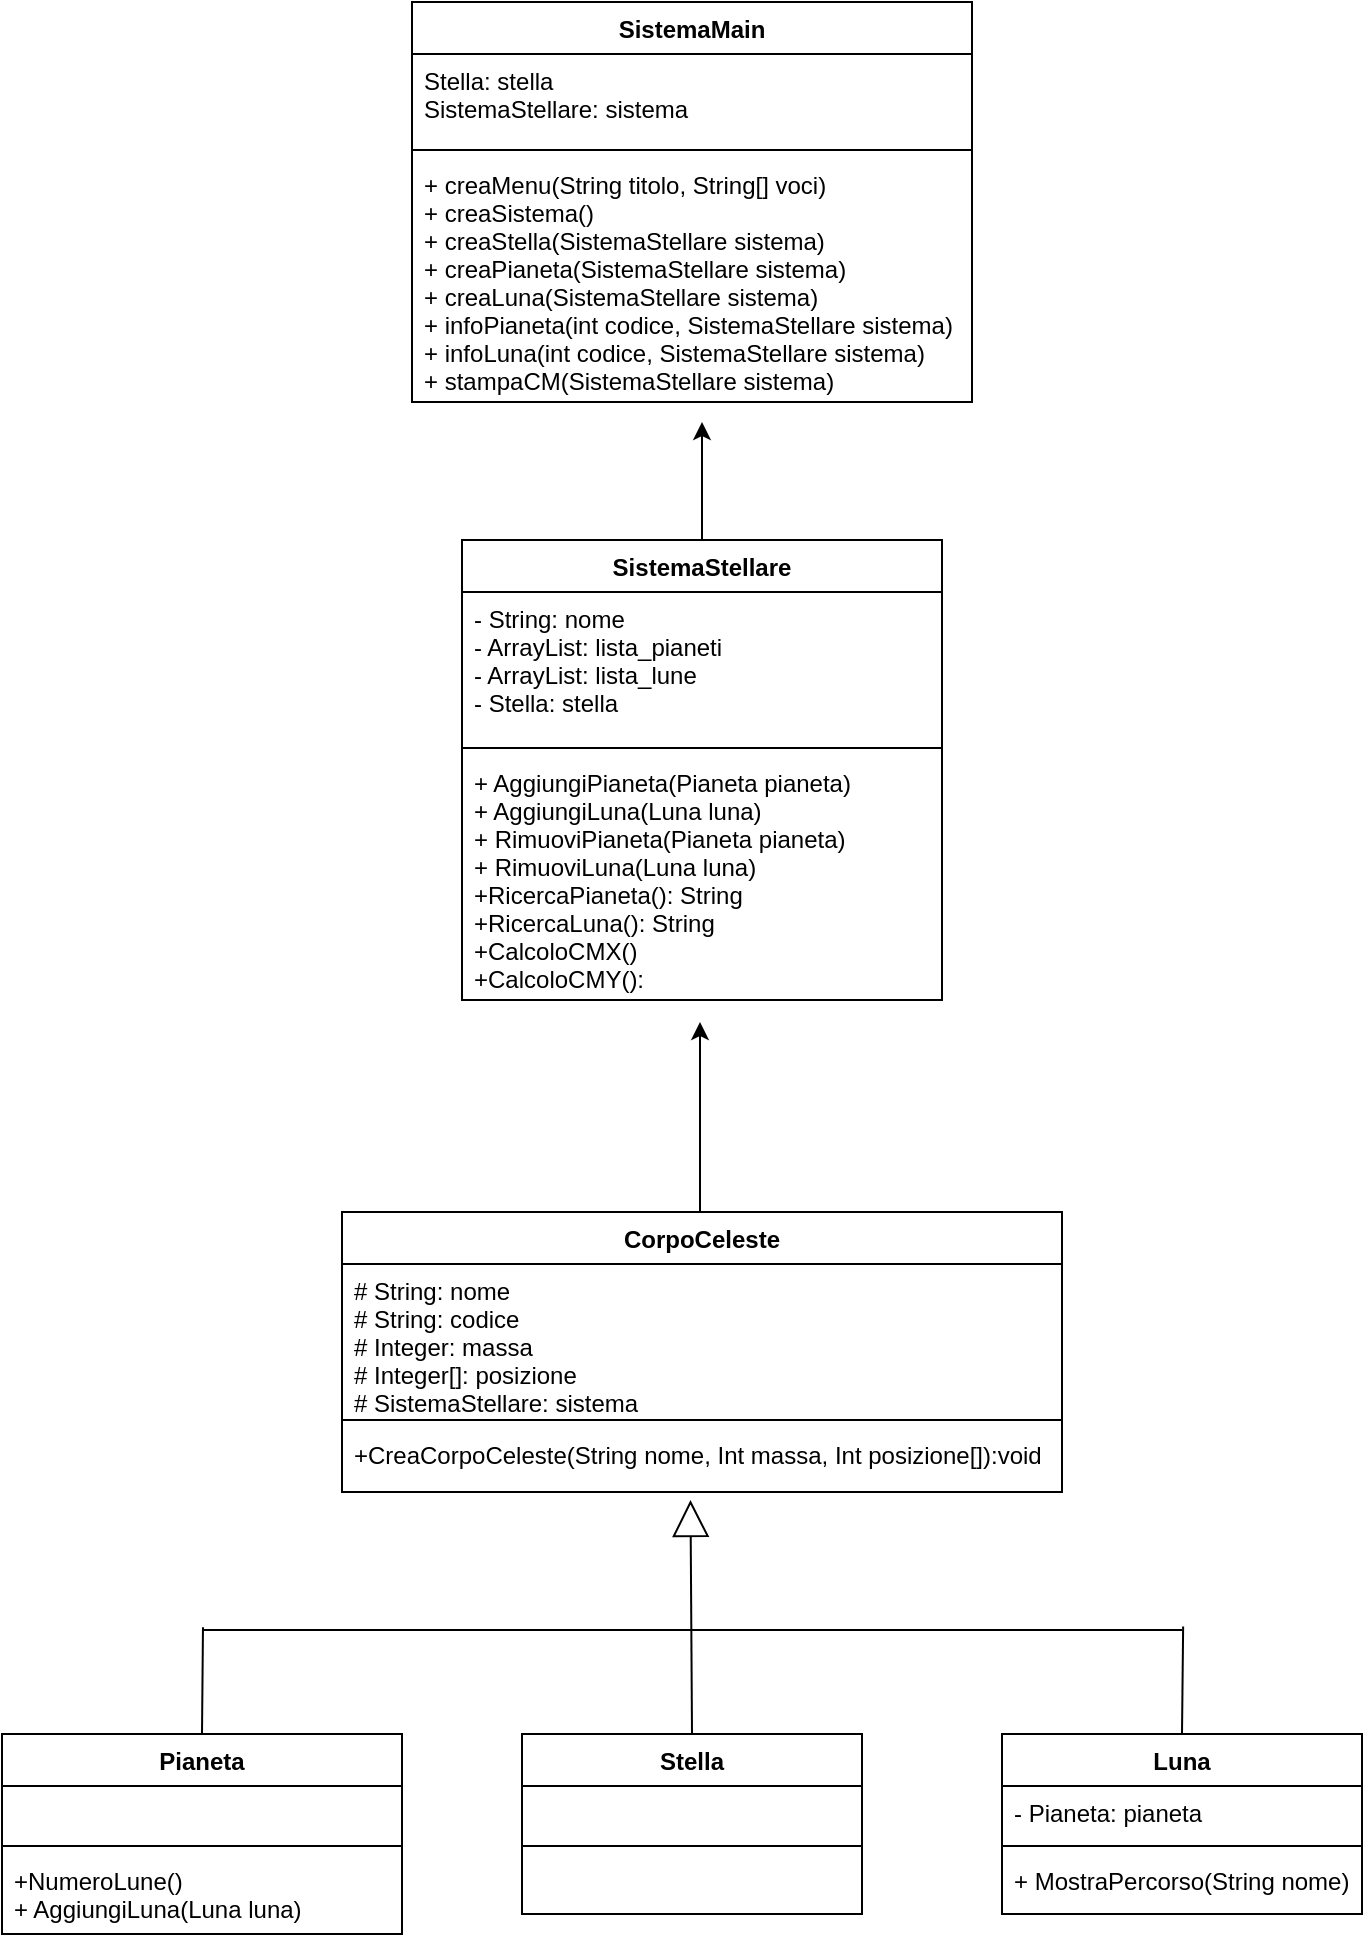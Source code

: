 <mxfile version="10.6.0" type="github"><diagram id="hJKmavVHtOAZ3ljsOrbP" name="Page-1"><mxGraphModel dx="1169" dy="511" grid="1" gridSize="10" guides="1" tooltips="1" connect="1" arrows="1" fold="1" page="1" pageScale="1" pageWidth="827" pageHeight="1169" math="0" shadow="0"><root><mxCell id="0"/><mxCell id="1" parent="0"/><mxCell id="A-3Bd3ywqI6BYNm0aunX-8" style="edgeStyle=orthogonalEdgeStyle;rounded=0;orthogonalLoop=1;jettySize=auto;html=1;exitX=0.5;exitY=0;exitDx=0;exitDy=0;" edge="1" parent="1" source="sxyOaQ4KPQX8f57YssqR-1"><mxGeometry relative="1" as="geometry"><mxPoint x="423" y="210" as="targetPoint"/></mxGeometry></mxCell><mxCell id="sxyOaQ4KPQX8f57YssqR-1" value="SistemaStellare" style="swimlane;fontStyle=1;align=center;verticalAlign=top;childLayout=stackLayout;horizontal=1;startSize=26;horizontalStack=0;resizeParent=1;resizeParentMax=0;resizeLast=0;collapsible=1;marginBottom=0;" parent="1" vertex="1"><mxGeometry x="303" y="269" width="240" height="230" as="geometry"/></mxCell><mxCell id="sxyOaQ4KPQX8f57YssqR-2" value="- String: nome&#10;- ArrayList: lista_pianeti&#10;- ArrayList: lista_lune&#10;- Stella: stella&#10;" style="text;strokeColor=none;fillColor=none;align=left;verticalAlign=top;spacingLeft=4;spacingRight=4;overflow=hidden;rotatable=0;points=[[0,0.5],[1,0.5]];portConstraint=eastwest;" parent="sxyOaQ4KPQX8f57YssqR-1" vertex="1"><mxGeometry y="26" width="240" height="74" as="geometry"/></mxCell><mxCell id="sxyOaQ4KPQX8f57YssqR-3" value="" style="line;strokeWidth=1;fillColor=none;align=left;verticalAlign=middle;spacingTop=-1;spacingLeft=3;spacingRight=3;rotatable=0;labelPosition=right;points=[];portConstraint=eastwest;" parent="sxyOaQ4KPQX8f57YssqR-1" vertex="1"><mxGeometry y="100" width="240" height="8" as="geometry"/></mxCell><mxCell id="sxyOaQ4KPQX8f57YssqR-4" value="+ AggiungiPianeta(Pianeta pianeta)&#10;+ AggiungiLuna(Luna luna)&#10;+ RimuoviPianeta(Pianeta pianeta)&#10;+ RimuoviLuna(Luna luna)&#10;+RicercaPianeta(): String&#10;+RicercaLuna(): String&#10;+CalcoloCMX()&#10;+CalcoloCMY():&#10;" style="text;strokeColor=none;fillColor=none;align=left;verticalAlign=top;spacingLeft=4;spacingRight=4;overflow=hidden;rotatable=0;points=[[0,0.5],[1,0.5]];portConstraint=eastwest;" parent="sxyOaQ4KPQX8f57YssqR-1" vertex="1"><mxGeometry y="108" width="240" height="122" as="geometry"/></mxCell><mxCell id="sxyOaQ4KPQX8f57YssqR-33" style="edgeStyle=orthogonalEdgeStyle;rounded=0;orthogonalLoop=1;jettySize=auto;html=1;exitX=0.5;exitY=0;exitDx=0;exitDy=0;" parent="1" source="sxyOaQ4KPQX8f57YssqR-5" edge="1"><mxGeometry relative="1" as="geometry"><mxPoint x="422" y="510" as="targetPoint"/><mxPoint x="427" y="606" as="sourcePoint"/><Array as="points"><mxPoint x="422" y="605"/></Array></mxGeometry></mxCell><mxCell id="sxyOaQ4KPQX8f57YssqR-5" value="CorpoCeleste" style="swimlane;fontStyle=1;align=center;verticalAlign=top;childLayout=stackLayout;horizontal=1;startSize=26;horizontalStack=0;resizeParent=1;resizeParentMax=0;resizeLast=0;collapsible=1;marginBottom=0;" parent="1" vertex="1"><mxGeometry x="243" y="605" width="360" height="140" as="geometry"/></mxCell><mxCell id="sxyOaQ4KPQX8f57YssqR-6" value="# String: nome&#10;# String: codice&#10;# Integer: massa&#10;# Integer[]: posizione&#10;# SistemaStellare: sistema" style="text;strokeColor=none;fillColor=none;align=left;verticalAlign=top;spacingLeft=4;spacingRight=4;overflow=hidden;rotatable=0;points=[[0,0.5],[1,0.5]];portConstraint=eastwest;" parent="sxyOaQ4KPQX8f57YssqR-5" vertex="1"><mxGeometry y="26" width="360" height="74" as="geometry"/></mxCell><mxCell id="sxyOaQ4KPQX8f57YssqR-7" value="" style="line;strokeWidth=1;fillColor=none;align=left;verticalAlign=middle;spacingTop=-1;spacingLeft=3;spacingRight=3;rotatable=0;labelPosition=right;points=[];portConstraint=eastwest;" parent="sxyOaQ4KPQX8f57YssqR-5" vertex="1"><mxGeometry y="100" width="360" height="8" as="geometry"/></mxCell><mxCell id="sxyOaQ4KPQX8f57YssqR-8" value="+CreaCorpoCeleste(String nome, Int massa, Int posizione[]):void" style="text;strokeColor=none;fillColor=none;align=left;verticalAlign=top;spacingLeft=4;spacingRight=4;overflow=hidden;rotatable=0;points=[[0,0.5],[1,0.5]];portConstraint=eastwest;" parent="sxyOaQ4KPQX8f57YssqR-5" vertex="1"><mxGeometry y="108" width="360" height="32" as="geometry"/></mxCell><mxCell id="sxyOaQ4KPQX8f57YssqR-9" value="Stella" style="swimlane;fontStyle=1;align=center;verticalAlign=top;childLayout=stackLayout;horizontal=1;startSize=26;horizontalStack=0;resizeParent=1;resizeParentMax=0;resizeLast=0;collapsible=1;marginBottom=0;" parent="1" vertex="1"><mxGeometry x="333" y="866" width="170" height="90" as="geometry"/></mxCell><mxCell id="sxyOaQ4KPQX8f57YssqR-10" value=" " style="text;strokeColor=none;fillColor=none;align=left;verticalAlign=top;spacingLeft=4;spacingRight=4;overflow=hidden;rotatable=0;points=[[0,0.5],[1,0.5]];portConstraint=eastwest;" parent="sxyOaQ4KPQX8f57YssqR-9" vertex="1"><mxGeometry y="26" width="170" height="26" as="geometry"/></mxCell><mxCell id="sxyOaQ4KPQX8f57YssqR-11" value="" style="line;strokeWidth=1;fillColor=none;align=left;verticalAlign=middle;spacingTop=-1;spacingLeft=3;spacingRight=3;rotatable=0;labelPosition=right;points=[];portConstraint=eastwest;" parent="sxyOaQ4KPQX8f57YssqR-9" vertex="1"><mxGeometry y="52" width="170" height="8" as="geometry"/></mxCell><mxCell id="sxyOaQ4KPQX8f57YssqR-12" value=" " style="text;strokeColor=none;fillColor=none;align=left;verticalAlign=top;spacingLeft=4;spacingRight=4;overflow=hidden;rotatable=0;points=[[0,0.5],[1,0.5]];portConstraint=eastwest;" parent="sxyOaQ4KPQX8f57YssqR-9" vertex="1"><mxGeometry y="60" width="170" height="30" as="geometry"/></mxCell><mxCell id="sxyOaQ4KPQX8f57YssqR-13" value="Luna" style="swimlane;fontStyle=1;align=center;verticalAlign=top;childLayout=stackLayout;horizontal=1;startSize=26;horizontalStack=0;resizeParent=1;resizeParentMax=0;resizeLast=0;collapsible=1;marginBottom=0;" parent="1" vertex="1"><mxGeometry x="573" y="866" width="180" height="90" as="geometry"/></mxCell><mxCell id="sxyOaQ4KPQX8f57YssqR-14" value="- Pianeta: pianeta" style="text;strokeColor=none;fillColor=none;align=left;verticalAlign=top;spacingLeft=4;spacingRight=4;overflow=hidden;rotatable=0;points=[[0,0.5],[1,0.5]];portConstraint=eastwest;" parent="sxyOaQ4KPQX8f57YssqR-13" vertex="1"><mxGeometry y="26" width="180" height="26" as="geometry"/></mxCell><mxCell id="sxyOaQ4KPQX8f57YssqR-15" value="" style="line;strokeWidth=1;fillColor=none;align=left;verticalAlign=middle;spacingTop=-1;spacingLeft=3;spacingRight=3;rotatable=0;labelPosition=right;points=[];portConstraint=eastwest;" parent="sxyOaQ4KPQX8f57YssqR-13" vertex="1"><mxGeometry y="52" width="180" height="8" as="geometry"/></mxCell><mxCell id="sxyOaQ4KPQX8f57YssqR-16" value="+ MostraPercorso(String nome)" style="text;strokeColor=none;fillColor=none;align=left;verticalAlign=top;spacingLeft=4;spacingRight=4;overflow=hidden;rotatable=0;points=[[0,0.5],[1,0.5]];portConstraint=eastwest;" parent="sxyOaQ4KPQX8f57YssqR-13" vertex="1"><mxGeometry y="60" width="180" height="30" as="geometry"/></mxCell><mxCell id="sxyOaQ4KPQX8f57YssqR-17" value="Pianeta" style="swimlane;fontStyle=1;align=center;verticalAlign=top;childLayout=stackLayout;horizontal=1;startSize=26;horizontalStack=0;resizeParent=1;resizeParentMax=0;resizeLast=0;collapsible=1;marginBottom=0;" parent="1" vertex="1"><mxGeometry x="73" y="866" width="200" height="100" as="geometry"/></mxCell><mxCell id="sxyOaQ4KPQX8f57YssqR-18" value=" " style="text;strokeColor=none;fillColor=none;align=left;verticalAlign=top;spacingLeft=4;spacingRight=4;overflow=hidden;rotatable=0;points=[[0,0.5],[1,0.5]];portConstraint=eastwest;" parent="sxyOaQ4KPQX8f57YssqR-17" vertex="1"><mxGeometry y="26" width="200" height="26" as="geometry"/></mxCell><mxCell id="sxyOaQ4KPQX8f57YssqR-19" value="" style="line;strokeWidth=1;fillColor=none;align=left;verticalAlign=middle;spacingTop=-1;spacingLeft=3;spacingRight=3;rotatable=0;labelPosition=right;points=[];portConstraint=eastwest;" parent="sxyOaQ4KPQX8f57YssqR-17" vertex="1"><mxGeometry y="52" width="200" height="8" as="geometry"/></mxCell><mxCell id="sxyOaQ4KPQX8f57YssqR-20" value="+NumeroLune()&#10;+ AggiungiLuna(Luna luna)&#10;" style="text;strokeColor=none;fillColor=none;align=left;verticalAlign=top;spacingLeft=4;spacingRight=4;overflow=hidden;rotatable=0;points=[[0,0.5],[1,0.5]];portConstraint=eastwest;" parent="sxyOaQ4KPQX8f57YssqR-17" vertex="1"><mxGeometry y="60" width="200" height="40" as="geometry"/></mxCell><mxCell id="sxyOaQ4KPQX8f57YssqR-22" value="" style="endArrow=block;endSize=16;endFill=0;html=1;exitX=0.5;exitY=0;exitDx=0;exitDy=0;entryX=0.484;entryY=1.125;entryDx=0;entryDy=0;entryPerimeter=0;" parent="1" source="sxyOaQ4KPQX8f57YssqR-9" target="sxyOaQ4KPQX8f57YssqR-8" edge="1"><mxGeometry x="-0.125" y="170" width="160" relative="1" as="geometry"><mxPoint x="213" y="800" as="sourcePoint"/><mxPoint x="403" y="800" as="targetPoint"/><Array as="points"/><mxPoint as="offset"/></mxGeometry></mxCell><mxCell id="sxyOaQ4KPQX8f57YssqR-24" value="" style="line;strokeWidth=1;fillColor=none;align=left;verticalAlign=middle;spacingTop=-1;spacingLeft=3;spacingRight=3;rotatable=0;labelPosition=right;points=[];portConstraint=eastwest;" parent="1" vertex="1"><mxGeometry x="173" y="810" width="490" height="8" as="geometry"/></mxCell><mxCell id="sxyOaQ4KPQX8f57YssqR-28" value="" style="endArrow=none;html=1;exitX=0.5;exitY=0;exitDx=0;exitDy=0;entryX=0.001;entryY=0.321;entryDx=0;entryDy=0;entryPerimeter=0;" parent="1" source="sxyOaQ4KPQX8f57YssqR-17" target="sxyOaQ4KPQX8f57YssqR-24" edge="1"><mxGeometry width="50" height="50" relative="1" as="geometry"><mxPoint x="113" y="850" as="sourcePoint"/><mxPoint x="173" y="820" as="targetPoint"/></mxGeometry></mxCell><mxCell id="sxyOaQ4KPQX8f57YssqR-30" value="" style="endArrow=none;html=1;exitX=0.5;exitY=0;exitDx=0;exitDy=0;entryX=0.001;entryY=0.321;entryDx=0;entryDy=0;entryPerimeter=0;" parent="1" edge="1"><mxGeometry width="50" height="50" relative="1" as="geometry"><mxPoint x="663" y="866" as="sourcePoint"/><mxPoint x="663.571" y="812.286" as="targetPoint"/></mxGeometry></mxCell><mxCell id="A-3Bd3ywqI6BYNm0aunX-3" value="SistemaMain" style="swimlane;fontStyle=1;align=center;verticalAlign=top;childLayout=stackLayout;horizontal=1;startSize=26;horizontalStack=0;resizeParent=1;resizeParentMax=0;resizeLast=0;collapsible=1;marginBottom=0;" vertex="1" parent="1"><mxGeometry x="278" width="280" height="200" as="geometry"/></mxCell><mxCell id="A-3Bd3ywqI6BYNm0aunX-4" value="Stella: stella&#10;SistemaStellare: sistema&#10;&#10;" style="text;strokeColor=none;fillColor=none;align=left;verticalAlign=top;spacingLeft=4;spacingRight=4;overflow=hidden;rotatable=0;points=[[0,0.5],[1,0.5]];portConstraint=eastwest;" vertex="1" parent="A-3Bd3ywqI6BYNm0aunX-3"><mxGeometry y="26" width="280" height="44" as="geometry"/></mxCell><mxCell id="A-3Bd3ywqI6BYNm0aunX-5" value="" style="line;strokeWidth=1;fillColor=none;align=left;verticalAlign=middle;spacingTop=-1;spacingLeft=3;spacingRight=3;rotatable=0;labelPosition=right;points=[];portConstraint=eastwest;" vertex="1" parent="A-3Bd3ywqI6BYNm0aunX-3"><mxGeometry y="70" width="280" height="8" as="geometry"/></mxCell><mxCell id="A-3Bd3ywqI6BYNm0aunX-6" value="+ creaMenu(String titolo, String[] voci)&#10;+ creaSistema()&#10;+ creaStella(SistemaStellare sistema)&#10;+ creaPianeta(SistemaStellare sistema)&#10;+ creaLuna(SistemaStellare sistema)&#10;+ infoPianeta(int codice, SistemaStellare sistema)&#10;+ infoLuna(int codice, SistemaStellare sistema)&#10;+ stampaCM(SistemaStellare sistema)&#10;" style="text;strokeColor=none;fillColor=none;align=left;verticalAlign=top;spacingLeft=4;spacingRight=4;overflow=hidden;rotatable=0;points=[[0,0.5],[1,0.5]];portConstraint=eastwest;" vertex="1" parent="A-3Bd3ywqI6BYNm0aunX-3"><mxGeometry y="78" width="280" height="122" as="geometry"/></mxCell></root></mxGraphModel></diagram></mxfile>